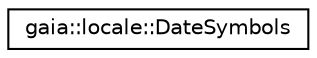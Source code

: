 digraph G
{
  edge [fontname="Helvetica",fontsize="10",labelfontname="Helvetica",labelfontsize="10"];
  node [fontname="Helvetica",fontsize="10",shape=record];
  rankdir=LR;
  Node1 [label="gaia::locale::DateSymbols",height=0.2,width=0.4,color="black", fillcolor="white", style="filled",URL="$d7/dd2/classgaia_1_1locale_1_1_date_symbols.html",tooltip="This header file defines Date Symbols."];
}
